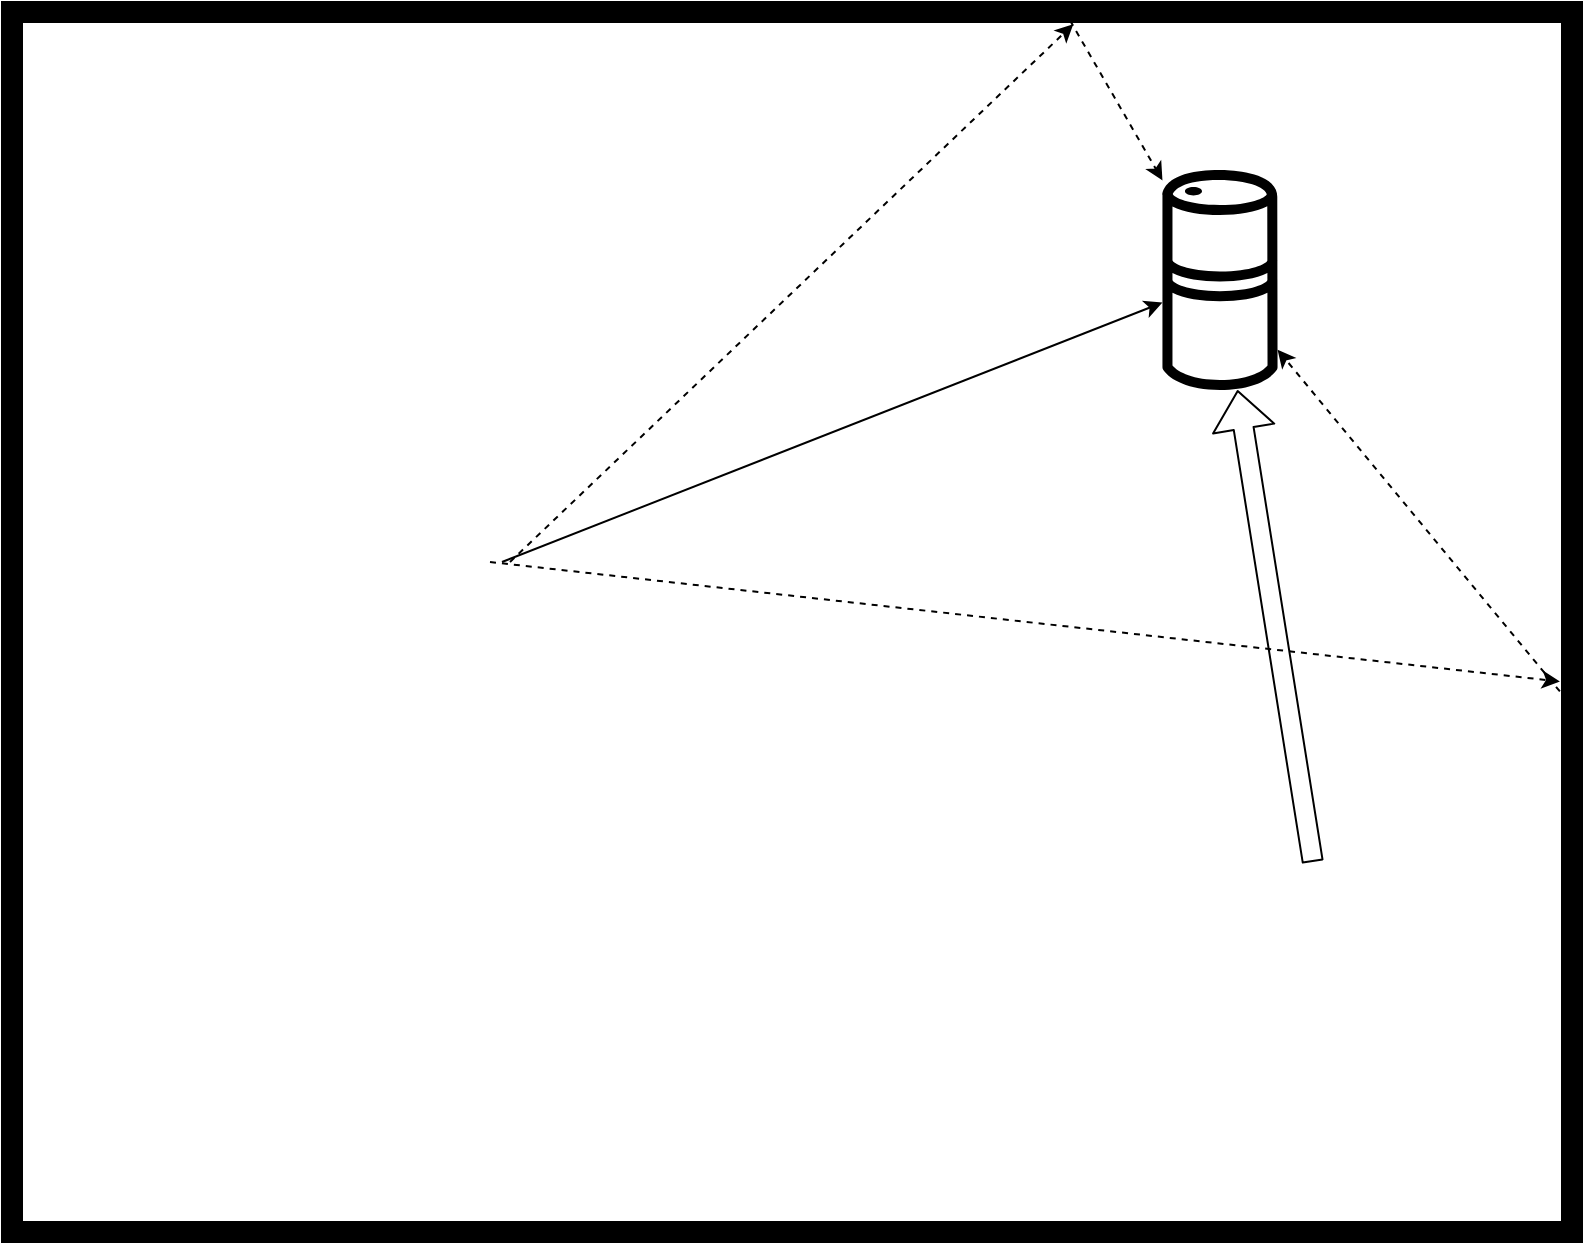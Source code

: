 <mxfile version="10.7.1" type="github"><diagram id="8r5Im1--TehJvG1SZ7P5" name="Page-1"><mxGraphModel dx="1874" dy="1155" grid="1" gridSize="10" guides="1" tooltips="1" connect="1" arrows="1" fold="1" page="1" pageScale="1" pageWidth="1169" pageHeight="827" math="0" shadow="0"><root><mxCell id="0"/><mxCell id="1" parent="0"/><mxCell id="9BDincF0KeumUk5wJfZw-5" value="" style="shape=image;html=1;verticalAlign=top;verticalLabelPosition=bottom;labelBackgroundColor=#ffffff;imageAspect=0;aspect=fixed;image=https://cdn4.iconfinder.com/data/icons/stick-figures-in-motion/100/stickfigure_9-128.png" parent="1" vertex="1"><mxGeometry x="280" y="420" width="208" height="208" as="geometry"/></mxCell><mxCell id="9BDincF0KeumUk5wJfZw-2" value="" style="outlineConnect=0;fontColor=#232F3E;gradientColor=none;fillColor=#000000;strokeColor=none;dashed=0;verticalLabelPosition=bottom;verticalAlign=top;align=center;html=1;fontSize=12;fontStyle=0;aspect=fixed;pointerEvents=1;shape=mxgraph.aws4.echo;" parent="1" vertex="1"><mxGeometry x="720" y="224" width="58" height="110" as="geometry"/></mxCell><mxCell id="9BDincF0KeumUk5wJfZw-6" value="" style="verticalLabelPosition=bottom;html=1;verticalAlign=top;align=center;shape=mxgraph.floorplan.room;fillColor=#000000;" parent="1" vertex="1"><mxGeometry x="140" y="140" width="790" height="620" as="geometry"/></mxCell><mxCell id="9BDincF0KeumUk5wJfZw-7" value="" style="endArrow=classic;html=1;" parent="1" target="9BDincF0KeumUk5wJfZw-2" edge="1"><mxGeometry width="50" height="50" relative="1" as="geometry"><mxPoint x="390" y="420" as="sourcePoint"/><mxPoint x="620" y="390" as="targetPoint"/></mxGeometry></mxCell><mxCell id="9BDincF0KeumUk5wJfZw-8" value="" style="endArrow=classic;html=1;exitX=0.5;exitY=0;exitDx=0;exitDy=0;entryX=0.986;entryY=0.548;entryDx=0;entryDy=0;entryPerimeter=0;dashed=1;" parent="1" source="9BDincF0KeumUk5wJfZw-5" target="9BDincF0KeumUk5wJfZw-6" edge="1"><mxGeometry width="50" height="50" relative="1" as="geometry"><mxPoint x="810" y="520" as="sourcePoint"/><mxPoint x="860" y="470" as="targetPoint"/></mxGeometry></mxCell><mxCell id="9BDincF0KeumUk5wJfZw-18" value="" style="endArrow=none;dashed=1;html=1;entryX=0.994;entryY=0.545;entryDx=0;entryDy=0;entryPerimeter=0;" parent="1" source="9BDincF0KeumUk5wJfZw-2" edge="1"><mxGeometry width="50" height="50" relative="1" as="geometry"><mxPoint x="777.804" y="311.569" as="sourcePoint"/><mxPoint x="772" y="334" as="targetPoint"/></mxGeometry></mxCell><mxCell id="9BDincF0KeumUk5wJfZw-22" value="" style="endArrow=classic;html=1;exitX=0.986;exitY=0.556;exitDx=0;exitDy=0;exitPerimeter=0;dashed=1;" parent="1" source="9BDincF0KeumUk5wJfZw-6" target="9BDincF0KeumUk5wJfZw-2" edge="1"><mxGeometry width="50" height="50" relative="1" as="geometry"><mxPoint x="790" y="400" as="sourcePoint"/><mxPoint x="840" y="350" as="targetPoint"/></mxGeometry></mxCell><mxCell id="9BDincF0KeumUk5wJfZw-23" value="" style="endArrow=classic;html=1;entryX=0.678;entryY=0.018;entryDx=0;entryDy=0;entryPerimeter=0;dashed=1;" parent="1" target="9BDincF0KeumUk5wJfZw-6" edge="1"><mxGeometry width="50" height="50" relative="1" as="geometry"><mxPoint x="394" y="420" as="sourcePoint"/><mxPoint x="929" y="490" as="targetPoint"/></mxGeometry></mxCell><mxCell id="9BDincF0KeumUk5wJfZw-24" value="" style="endArrow=classic;html=1;exitX=0.676;exitY=0.015;exitDx=0;exitDy=0;exitPerimeter=0;dashed=1;" parent="1" source="9BDincF0KeumUk5wJfZw-6" target="9BDincF0KeumUk5wJfZw-2" edge="1"><mxGeometry width="50" height="50" relative="1" as="geometry"><mxPoint x="929" y="495" as="sourcePoint"/><mxPoint x="787.804" y="323.904" as="targetPoint"/></mxGeometry></mxCell><mxCell id="4S3svD9nEHT3-gAz71Kw-2" value="" style="shape=image;html=1;verticalAlign=top;verticalLabelPosition=bottom;labelBackgroundColor=#ffffff;imageAspect=0;aspect=fixed;image=https://cdn2.iconfinder.com/data/icons/circle-icons-1/64/radio-128.png" vertex="1" parent="1"><mxGeometry x="750" y="570" width="108" height="108" as="geometry"/></mxCell><mxCell id="4S3svD9nEHT3-gAz71Kw-3" value="" style="endArrow=classic;html=1;shape=flexArrow;strokeColor=#000000;" edge="1" parent="1" source="4S3svD9nEHT3-gAz71Kw-2" target="9BDincF0KeumUk5wJfZw-2"><mxGeometry width="50" height="50" relative="1" as="geometry"><mxPoint x="650" y="530" as="sourcePoint"/><mxPoint x="700" y="480" as="targetPoint"/></mxGeometry></mxCell></root></mxGraphModel></diagram></mxfile>